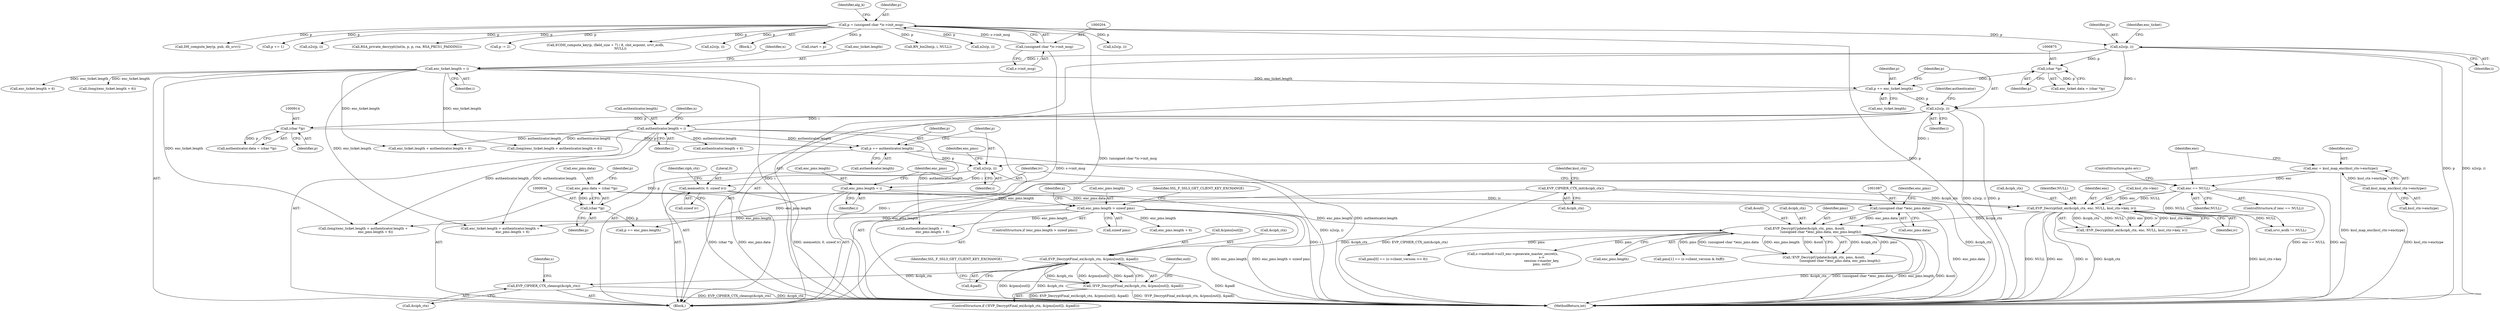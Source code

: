 digraph "0_openssl_3c66a669dfc7b3792f7af0758ea26fe8502ce70c@array" {
"1001116" [label="(Call,EVP_DecryptFinal_ex(&ciph_ctx, &(pms[outl]), &padl))"];
"1001080" [label="(Call,EVP_DecryptUpdate(&ciph_ctx, pms, &outl,\n                               (unsigned char *)enc_pms.data, enc_pms.length))"];
"1001064" [label="(Call,EVP_DecryptInit_ex(&ciph_ctx, enc, NULL, kssl_ctx->key, iv))"];
"1000838" [label="(Call,EVP_CIPHER_CTX_init(&ciph_ctx))"];
"1001053" [label="(Call,enc == NULL)"];
"1001046" [label="(Call,enc = kssl_map_enc(kssl_ctx->enctype))"];
"1001048" [label="(Call,kssl_map_enc(kssl_ctx->enctype))"];
"1001057" [label="(Call,memset(iv, 0, sizeof iv))"];
"1001086" [label="(Call,(unsigned char *)enc_pms.data)"];
"1000929" [label="(Call,enc_pms.data = (char *)p)"];
"1000933" [label="(Call,(char *)p)"];
"1000921" [label="(Call,n2s(p, i))"];
"1000916" [label="(Call,p += authenticator.length)"];
"1000885" [label="(Call,authenticator.length = i)"];
"1000882" [label="(Call,n2s(p, i))"];
"1000877" [label="(Call,p += enc_ticket.length)"];
"1000850" [label="(Call,enc_ticket.length = i)"];
"1000847" [label="(Call,n2s(p, i))"];
"1000201" [label="(Call,p = (unsigned char *)s->init_msg)"];
"1000203" [label="(Call,(unsigned char *)s->init_msg)"];
"1000874" [label="(Call,(char *)p)"];
"1000913" [label="(Call,(char *)p)"];
"1000942" [label="(Call,enc_pms.length > sizeof pms)"];
"1000924" [label="(Call,enc_pms.length = i)"];
"1001115" [label="(Call,!EVP_DecryptFinal_ex(&ciph_ctx, &(pms[outl]), &padl))"];
"1001185" [label="(Call,EVP_CIPHER_CTX_cleanup(&ciph_ctx))"];
"1000143" [label="(Block,)"];
"1001115" [label="(Call,!EVP_DecryptFinal_ex(&ciph_ctx, &(pms[outl]), &padl))"];
"1001566" [label="(Call,n2s(p, i))"];
"1000929" [label="(Call,enc_pms.data = (char *)p)"];
"1000886" [label="(Call,authenticator.length)"];
"1000858" [label="(Call,(long)(enc_ticket.length + 6))"];
"1001056" [label="(ControlStructure,goto err;)"];
"1000942" [label="(Call,enc_pms.length > sizeof pms)"];
"1000532" [label="(Call,n2s(p, i))"];
"1000849" [label="(Identifier,i)"];
"1000203" [label="(Call,(unsigned char *)s->init_msg)"];
"1000933" [label="(Call,(char *)p)"];
"1001079" [label="(Call,!EVP_DecryptUpdate(&ciph_ctx, pms, &outl,\n                               (unsigned char *)enc_pms.data, enc_pms.length))"];
"1001058" [label="(Identifier,iv)"];
"1001054" [label="(Identifier,enc)"];
"1000209" [label="(Identifier,alg_k)"];
"1001059" [label="(Literal,0)"];
"1001065" [label="(Call,&ciph_ctx)"];
"1000915" [label="(Identifier,p)"];
"1001068" [label="(Identifier,NULL)"];
"1000962" [label="(Call,authenticator.length +\n                        enc_pms.length + 6)"];
"1000909" [label="(Call,authenticator.data = (char *)p)"];
"1000876" [label="(Identifier,p)"];
"1001063" [label="(Call,!EVP_DecryptInit_ex(&ciph_ctx, enc, NULL, kssl_ctx->key, iv))"];
"1001084" [label="(Call,&outl)"];
"1000857" [label="(Identifier,n)"];
"1000931" [label="(Identifier,enc_pms)"];
"1001055" [label="(Identifier,NULL)"];
"1001081" [label="(Call,&ciph_ctx)"];
"1000740" [label="(Call,DH_compute_key(p, pub, dh_srvr))"];
"1000958" [label="(Call,enc_ticket.length + authenticator.length +\n                        enc_pms.length + 6)"];
"1001127" [label="(Identifier,SSL_F_SSL3_GET_CLIENT_KEY_EXCHANGE)"];
"1000930" [label="(Call,enc_pms.data)"];
"1000917" [label="(Identifier,p)"];
"1001423" [label="(Call,p += 1)"];
"1001151" [label="(Call,pms[0] == (s->client_version >> 8))"];
"1000895" [label="(Call,enc_ticket.length + authenticator.length + 6)"];
"1000916" [label="(Call,p += authenticator.length)"];
"1000887" [label="(Identifier,authenticator)"];
"1001064" [label="(Call,EVP_DecryptInit_ex(&ciph_ctx, enc, NULL, kssl_ctx->key, iv))"];
"1001134" [label="(Identifier,outl)"];
"1001801" [label="(Call,n2s(p, i))"];
"1000385" [label="(Call,RSA_private_decrypt((int)n, p, p, rsa, RSA_PKCS1_PADDING))"];
"1000575" [label="(Call,p -= 2)"];
"1000955" [label="(Identifier,n)"];
"1001194" [label="(Call,s->method->ssl3_enc->generate_master_secret(s,\n                                                        s->\n                                                        session->master_key,\n                                                        pms, outl))"];
"1001080" [label="(Call,EVP_DecryptUpdate(&ciph_ctx, pms, &outl,\n                               (unsigned char *)enc_pms.data, enc_pms.length))"];
"1001123" [label="(Call,&padl)"];
"1001091" [label="(Call,enc_pms.length)"];
"1001067" [label="(Identifier,enc)"];
"1001069" [label="(Call,kssl_ctx->key)"];
"1000946" [label="(Call,sizeof pms)"];
"1000870" [label="(Call,enc_ticket.data = (char *)p)"];
"1000893" [label="(Call,(long)(enc_ticket.length + authenticator.length + 6))"];
"1001475" [label="(Call,ECDH_compute_key(p, (field_size + 7) / 8, clnt_ecpoint, srvr_ecdh,\n                             NULL))"];
"1001083" [label="(Identifier,pms)"];
"1000966" [label="(Call,enc_pms.length + 6)"];
"1000847" [label="(Call,n2s(p, i))"];
"1001053" [label="(Call,enc == NULL)"];
"1001186" [label="(Call,&ciph_ctx)"];
"1000922" [label="(Identifier,p)"];
"1000848" [label="(Identifier,p)"];
"1001049" [label="(Call,kssl_ctx->enctype)"];
"1000936" [label="(Call,p += enc_pms.length)"];
"1000913" [label="(Call,(char *)p)"];
"1000892" [label="(Identifier,n)"];
"1001088" [label="(Call,enc_pms.data)"];
"1000838" [label="(Call,EVP_CIPHER_CTX_init(&ciph_ctx))"];
"1000943" [label="(Call,enc_pms.length)"];
"1001092" [label="(Identifier,enc_pms)"];
"1000925" [label="(Call,enc_pms.length)"];
"1001048" [label="(Call,kssl_map_enc(kssl_ctx->enctype))"];
"1001047" [label="(Identifier,enc)"];
"1001066" [label="(Identifier,ciph_ctx)"];
"1000839" [label="(Call,&ciph_ctx)"];
"1001119" [label="(Call,&(pms[outl]))"];
"1000937" [label="(Identifier,p)"];
"1000850" [label="(Call,enc_ticket.length = i)"];
"1000330" [label="(Call,n2s(p, i))"];
"1000202" [label="(Identifier,p)"];
"1000956" [label="(Call,(long)(enc_ticket.length + authenticator.length +\n                        enc_pms.length + 6))"];
"1000877" [label="(Call,p += enc_ticket.length)"];
"1000201" [label="(Call,p = (unsigned char *)s->init_msg)"];
"1001191" [label="(Identifier,s)"];
"1001116" [label="(Call,EVP_DecryptFinal_ex(&ciph_ctx, &(pms[outl]), &padl))"];
"1000883" [label="(Identifier,p)"];
"1000923" [label="(Identifier,i)"];
"1000889" [label="(Identifier,i)"];
"1000854" [label="(Identifier,i)"];
"1000882" [label="(Call,n2s(p, i))"];
"1000899" [label="(Call,authenticator.length + 6)"];
"1001086" [label="(Call,(unsigned char *)enc_pms.data)"];
"1000885" [label="(Call,authenticator.length = i)"];
"1000205" [label="(Call,s->init_msg)"];
"1001160" [label="(Call,pms[1] == (s->client_version & 0xff))"];
"1000921" [label="(Call,n2s(p, i))"];
"1000878" [label="(Identifier,p)"];
"1000928" [label="(Identifier,i)"];
"1002147" [label="(Call,srvr_ecdh != NULL)"];
"1001057" [label="(Call,memset(iv, 0, sizeof iv))"];
"1000884" [label="(Identifier,i)"];
"1000935" [label="(Identifier,p)"];
"1000852" [label="(Identifier,enc_ticket)"];
"1000843" [label="(Identifier,kssl_ctx)"];
"1001060" [label="(Call,sizeof iv)"];
"1000918" [label="(Call,authenticator.length)"];
"1001046" [label="(Call,enc = kssl_map_enc(kssl_ctx->enctype))"];
"1002162" [label="(MethodReturn,int)"];
"1001185" [label="(Call,EVP_CIPHER_CTX_cleanup(&ciph_ctx))"];
"1000851" [label="(Call,enc_ticket.length)"];
"1000941" [label="(ControlStructure,if (enc_pms.length > sizeof pms))"];
"1000874" [label="(Call,(char *)p)"];
"1001117" [label="(Call,&ciph_ctx)"];
"1000924" [label="(Call,enc_pms.length = i)"];
"1000879" [label="(Call,enc_ticket.length)"];
"1001114" [label="(ControlStructure,if (!EVP_DecryptFinal_ex(&ciph_ctx, &(pms[outl]), &padl)))"];
"1000926" [label="(Identifier,enc_pms)"];
"1000860" [label="(Call,enc_ticket.length + 6)"];
"1002055" [label="(Call,start = p)"];
"1000950" [label="(Identifier,SSL_F_SSL3_GET_CLIENT_KEY_EXCHANGE)"];
"1001072" [label="(Identifier,iv)"];
"1000725" [label="(Call,BN_bin2bn(p, i, NULL))"];
"1000809" [label="(Block,)"];
"1001052" [label="(ControlStructure,if (enc == NULL))"];
"1001116" -> "1001115"  [label="AST: "];
"1001116" -> "1001123"  [label="CFG: "];
"1001117" -> "1001116"  [label="AST: "];
"1001119" -> "1001116"  [label="AST: "];
"1001123" -> "1001116"  [label="AST: "];
"1001115" -> "1001116"  [label="CFG: "];
"1001116" -> "1002162"  [label="DDG: &padl"];
"1001116" -> "1002162"  [label="DDG: &(pms[outl])"];
"1001116" -> "1002162"  [label="DDG: &ciph_ctx"];
"1001116" -> "1001115"  [label="DDG: &ciph_ctx"];
"1001116" -> "1001115"  [label="DDG: &(pms[outl])"];
"1001116" -> "1001115"  [label="DDG: &padl"];
"1001080" -> "1001116"  [label="DDG: &ciph_ctx"];
"1001116" -> "1001185"  [label="DDG: &ciph_ctx"];
"1001080" -> "1001079"  [label="AST: "];
"1001080" -> "1001091"  [label="CFG: "];
"1001081" -> "1001080"  [label="AST: "];
"1001083" -> "1001080"  [label="AST: "];
"1001084" -> "1001080"  [label="AST: "];
"1001086" -> "1001080"  [label="AST: "];
"1001091" -> "1001080"  [label="AST: "];
"1001079" -> "1001080"  [label="CFG: "];
"1001080" -> "1002162"  [label="DDG: (unsigned char *)enc_pms.data"];
"1001080" -> "1002162"  [label="DDG: enc_pms.length"];
"1001080" -> "1002162"  [label="DDG: &outl"];
"1001080" -> "1002162"  [label="DDG: &ciph_ctx"];
"1001080" -> "1001079"  [label="DDG: &ciph_ctx"];
"1001080" -> "1001079"  [label="DDG: pms"];
"1001080" -> "1001079"  [label="DDG: (unsigned char *)enc_pms.data"];
"1001080" -> "1001079"  [label="DDG: enc_pms.length"];
"1001080" -> "1001079"  [label="DDG: &outl"];
"1001064" -> "1001080"  [label="DDG: &ciph_ctx"];
"1001086" -> "1001080"  [label="DDG: enc_pms.data"];
"1000942" -> "1001080"  [label="DDG: enc_pms.length"];
"1001080" -> "1001151"  [label="DDG: pms"];
"1001080" -> "1001160"  [label="DDG: pms"];
"1001080" -> "1001194"  [label="DDG: pms"];
"1001064" -> "1001063"  [label="AST: "];
"1001064" -> "1001072"  [label="CFG: "];
"1001065" -> "1001064"  [label="AST: "];
"1001067" -> "1001064"  [label="AST: "];
"1001068" -> "1001064"  [label="AST: "];
"1001069" -> "1001064"  [label="AST: "];
"1001072" -> "1001064"  [label="AST: "];
"1001063" -> "1001064"  [label="CFG: "];
"1001064" -> "1002162"  [label="DDG: iv"];
"1001064" -> "1002162"  [label="DDG: &ciph_ctx"];
"1001064" -> "1002162"  [label="DDG: kssl_ctx->key"];
"1001064" -> "1002162"  [label="DDG: NULL"];
"1001064" -> "1002162"  [label="DDG: enc"];
"1001064" -> "1001063"  [label="DDG: &ciph_ctx"];
"1001064" -> "1001063"  [label="DDG: NULL"];
"1001064" -> "1001063"  [label="DDG: enc"];
"1001064" -> "1001063"  [label="DDG: iv"];
"1001064" -> "1001063"  [label="DDG: kssl_ctx->key"];
"1000838" -> "1001064"  [label="DDG: &ciph_ctx"];
"1001053" -> "1001064"  [label="DDG: enc"];
"1001053" -> "1001064"  [label="DDG: NULL"];
"1001057" -> "1001064"  [label="DDG: iv"];
"1001064" -> "1002147"  [label="DDG: NULL"];
"1000838" -> "1000809"  [label="AST: "];
"1000838" -> "1000839"  [label="CFG: "];
"1000839" -> "1000838"  [label="AST: "];
"1000843" -> "1000838"  [label="CFG: "];
"1000838" -> "1002162"  [label="DDG: EVP_CIPHER_CTX_init(&ciph_ctx)"];
"1000838" -> "1002162"  [label="DDG: &ciph_ctx"];
"1001053" -> "1001052"  [label="AST: "];
"1001053" -> "1001055"  [label="CFG: "];
"1001054" -> "1001053"  [label="AST: "];
"1001055" -> "1001053"  [label="AST: "];
"1001056" -> "1001053"  [label="CFG: "];
"1001058" -> "1001053"  [label="CFG: "];
"1001053" -> "1002162"  [label="DDG: enc"];
"1001053" -> "1002162"  [label="DDG: enc == NULL"];
"1001046" -> "1001053"  [label="DDG: enc"];
"1001053" -> "1002147"  [label="DDG: NULL"];
"1001046" -> "1000809"  [label="AST: "];
"1001046" -> "1001048"  [label="CFG: "];
"1001047" -> "1001046"  [label="AST: "];
"1001048" -> "1001046"  [label="AST: "];
"1001054" -> "1001046"  [label="CFG: "];
"1001046" -> "1002162"  [label="DDG: kssl_map_enc(kssl_ctx->enctype)"];
"1001048" -> "1001046"  [label="DDG: kssl_ctx->enctype"];
"1001048" -> "1001049"  [label="CFG: "];
"1001049" -> "1001048"  [label="AST: "];
"1001048" -> "1002162"  [label="DDG: kssl_ctx->enctype"];
"1001057" -> "1000809"  [label="AST: "];
"1001057" -> "1001060"  [label="CFG: "];
"1001058" -> "1001057"  [label="AST: "];
"1001059" -> "1001057"  [label="AST: "];
"1001060" -> "1001057"  [label="AST: "];
"1001066" -> "1001057"  [label="CFG: "];
"1001057" -> "1002162"  [label="DDG: memset(iv, 0, sizeof iv)"];
"1001086" -> "1001088"  [label="CFG: "];
"1001087" -> "1001086"  [label="AST: "];
"1001088" -> "1001086"  [label="AST: "];
"1001092" -> "1001086"  [label="CFG: "];
"1001086" -> "1002162"  [label="DDG: enc_pms.data"];
"1000929" -> "1001086"  [label="DDG: enc_pms.data"];
"1000929" -> "1000809"  [label="AST: "];
"1000929" -> "1000933"  [label="CFG: "];
"1000930" -> "1000929"  [label="AST: "];
"1000933" -> "1000929"  [label="AST: "];
"1000937" -> "1000929"  [label="CFG: "];
"1000929" -> "1002162"  [label="DDG: (char *)p"];
"1000929" -> "1002162"  [label="DDG: enc_pms.data"];
"1000933" -> "1000929"  [label="DDG: p"];
"1000933" -> "1000935"  [label="CFG: "];
"1000934" -> "1000933"  [label="AST: "];
"1000935" -> "1000933"  [label="AST: "];
"1000921" -> "1000933"  [label="DDG: p"];
"1000933" -> "1000936"  [label="DDG: p"];
"1000921" -> "1000809"  [label="AST: "];
"1000921" -> "1000923"  [label="CFG: "];
"1000922" -> "1000921"  [label="AST: "];
"1000923" -> "1000921"  [label="AST: "];
"1000926" -> "1000921"  [label="CFG: "];
"1000921" -> "1002162"  [label="DDG: n2s(p, i)"];
"1000916" -> "1000921"  [label="DDG: p"];
"1000882" -> "1000921"  [label="DDG: i"];
"1000921" -> "1000924"  [label="DDG: i"];
"1000916" -> "1000809"  [label="AST: "];
"1000916" -> "1000918"  [label="CFG: "];
"1000917" -> "1000916"  [label="AST: "];
"1000918" -> "1000916"  [label="AST: "];
"1000922" -> "1000916"  [label="CFG: "];
"1000916" -> "1002162"  [label="DDG: authenticator.length"];
"1000885" -> "1000916"  [label="DDG: authenticator.length"];
"1000913" -> "1000916"  [label="DDG: p"];
"1000885" -> "1000809"  [label="AST: "];
"1000885" -> "1000889"  [label="CFG: "];
"1000886" -> "1000885"  [label="AST: "];
"1000889" -> "1000885"  [label="AST: "];
"1000892" -> "1000885"  [label="CFG: "];
"1000885" -> "1002162"  [label="DDG: i"];
"1000882" -> "1000885"  [label="DDG: i"];
"1000885" -> "1000893"  [label="DDG: authenticator.length"];
"1000885" -> "1000895"  [label="DDG: authenticator.length"];
"1000885" -> "1000899"  [label="DDG: authenticator.length"];
"1000885" -> "1000956"  [label="DDG: authenticator.length"];
"1000885" -> "1000958"  [label="DDG: authenticator.length"];
"1000885" -> "1000962"  [label="DDG: authenticator.length"];
"1000882" -> "1000809"  [label="AST: "];
"1000882" -> "1000884"  [label="CFG: "];
"1000883" -> "1000882"  [label="AST: "];
"1000884" -> "1000882"  [label="AST: "];
"1000887" -> "1000882"  [label="CFG: "];
"1000882" -> "1002162"  [label="DDG: p"];
"1000882" -> "1002162"  [label="DDG: n2s(p, i)"];
"1000877" -> "1000882"  [label="DDG: p"];
"1000847" -> "1000882"  [label="DDG: i"];
"1000882" -> "1000913"  [label="DDG: p"];
"1000877" -> "1000809"  [label="AST: "];
"1000877" -> "1000879"  [label="CFG: "];
"1000878" -> "1000877"  [label="AST: "];
"1000879" -> "1000877"  [label="AST: "];
"1000883" -> "1000877"  [label="CFG: "];
"1000850" -> "1000877"  [label="DDG: enc_ticket.length"];
"1000874" -> "1000877"  [label="DDG: p"];
"1000850" -> "1000809"  [label="AST: "];
"1000850" -> "1000854"  [label="CFG: "];
"1000851" -> "1000850"  [label="AST: "];
"1000854" -> "1000850"  [label="AST: "];
"1000857" -> "1000850"  [label="CFG: "];
"1000850" -> "1002162"  [label="DDG: i"];
"1000847" -> "1000850"  [label="DDG: i"];
"1000850" -> "1000858"  [label="DDG: enc_ticket.length"];
"1000850" -> "1000860"  [label="DDG: enc_ticket.length"];
"1000850" -> "1000893"  [label="DDG: enc_ticket.length"];
"1000850" -> "1000895"  [label="DDG: enc_ticket.length"];
"1000850" -> "1000956"  [label="DDG: enc_ticket.length"];
"1000850" -> "1000958"  [label="DDG: enc_ticket.length"];
"1000847" -> "1000809"  [label="AST: "];
"1000847" -> "1000849"  [label="CFG: "];
"1000848" -> "1000847"  [label="AST: "];
"1000849" -> "1000847"  [label="AST: "];
"1000852" -> "1000847"  [label="CFG: "];
"1000847" -> "1002162"  [label="DDG: p"];
"1000847" -> "1002162"  [label="DDG: n2s(p, i)"];
"1000201" -> "1000847"  [label="DDG: p"];
"1000847" -> "1000874"  [label="DDG: p"];
"1000201" -> "1000143"  [label="AST: "];
"1000201" -> "1000203"  [label="CFG: "];
"1000202" -> "1000201"  [label="AST: "];
"1000203" -> "1000201"  [label="AST: "];
"1000209" -> "1000201"  [label="CFG: "];
"1000201" -> "1002162"  [label="DDG: (unsigned char *)s->init_msg"];
"1000201" -> "1002162"  [label="DDG: p"];
"1000203" -> "1000201"  [label="DDG: s->init_msg"];
"1000201" -> "1000330"  [label="DDG: p"];
"1000201" -> "1000385"  [label="DDG: p"];
"1000201" -> "1000532"  [label="DDG: p"];
"1000201" -> "1000575"  [label="DDG: p"];
"1000201" -> "1000725"  [label="DDG: p"];
"1000201" -> "1000740"  [label="DDG: p"];
"1000201" -> "1001423"  [label="DDG: p"];
"1000201" -> "1001475"  [label="DDG: p"];
"1000201" -> "1001566"  [label="DDG: p"];
"1000201" -> "1001801"  [label="DDG: p"];
"1000201" -> "1002055"  [label="DDG: p"];
"1000203" -> "1000205"  [label="CFG: "];
"1000204" -> "1000203"  [label="AST: "];
"1000205" -> "1000203"  [label="AST: "];
"1000203" -> "1002162"  [label="DDG: s->init_msg"];
"1000874" -> "1000870"  [label="AST: "];
"1000874" -> "1000876"  [label="CFG: "];
"1000875" -> "1000874"  [label="AST: "];
"1000876" -> "1000874"  [label="AST: "];
"1000870" -> "1000874"  [label="CFG: "];
"1000874" -> "1000870"  [label="DDG: p"];
"1000913" -> "1000909"  [label="AST: "];
"1000913" -> "1000915"  [label="CFG: "];
"1000914" -> "1000913"  [label="AST: "];
"1000915" -> "1000913"  [label="AST: "];
"1000909" -> "1000913"  [label="CFG: "];
"1000913" -> "1000909"  [label="DDG: p"];
"1000942" -> "1000941"  [label="AST: "];
"1000942" -> "1000946"  [label="CFG: "];
"1000943" -> "1000942"  [label="AST: "];
"1000946" -> "1000942"  [label="AST: "];
"1000950" -> "1000942"  [label="CFG: "];
"1000955" -> "1000942"  [label="CFG: "];
"1000942" -> "1002162"  [label="DDG: enc_pms.length > sizeof pms"];
"1000942" -> "1002162"  [label="DDG: enc_pms.length"];
"1000924" -> "1000942"  [label="DDG: enc_pms.length"];
"1000942" -> "1000956"  [label="DDG: enc_pms.length"];
"1000942" -> "1000958"  [label="DDG: enc_pms.length"];
"1000942" -> "1000962"  [label="DDG: enc_pms.length"];
"1000942" -> "1000966"  [label="DDG: enc_pms.length"];
"1000924" -> "1000809"  [label="AST: "];
"1000924" -> "1000928"  [label="CFG: "];
"1000925" -> "1000924"  [label="AST: "];
"1000928" -> "1000924"  [label="AST: "];
"1000931" -> "1000924"  [label="CFG: "];
"1000924" -> "1002162"  [label="DDG: i"];
"1000924" -> "1000936"  [label="DDG: enc_pms.length"];
"1001115" -> "1001114"  [label="AST: "];
"1001127" -> "1001115"  [label="CFG: "];
"1001134" -> "1001115"  [label="CFG: "];
"1001115" -> "1002162"  [label="DDG: EVP_DecryptFinal_ex(&ciph_ctx, &(pms[outl]), &padl)"];
"1001115" -> "1002162"  [label="DDG: !EVP_DecryptFinal_ex(&ciph_ctx, &(pms[outl]), &padl)"];
"1001185" -> "1000809"  [label="AST: "];
"1001185" -> "1001186"  [label="CFG: "];
"1001186" -> "1001185"  [label="AST: "];
"1001191" -> "1001185"  [label="CFG: "];
"1001185" -> "1002162"  [label="DDG: &ciph_ctx"];
"1001185" -> "1002162"  [label="DDG: EVP_CIPHER_CTX_cleanup(&ciph_ctx)"];
}
